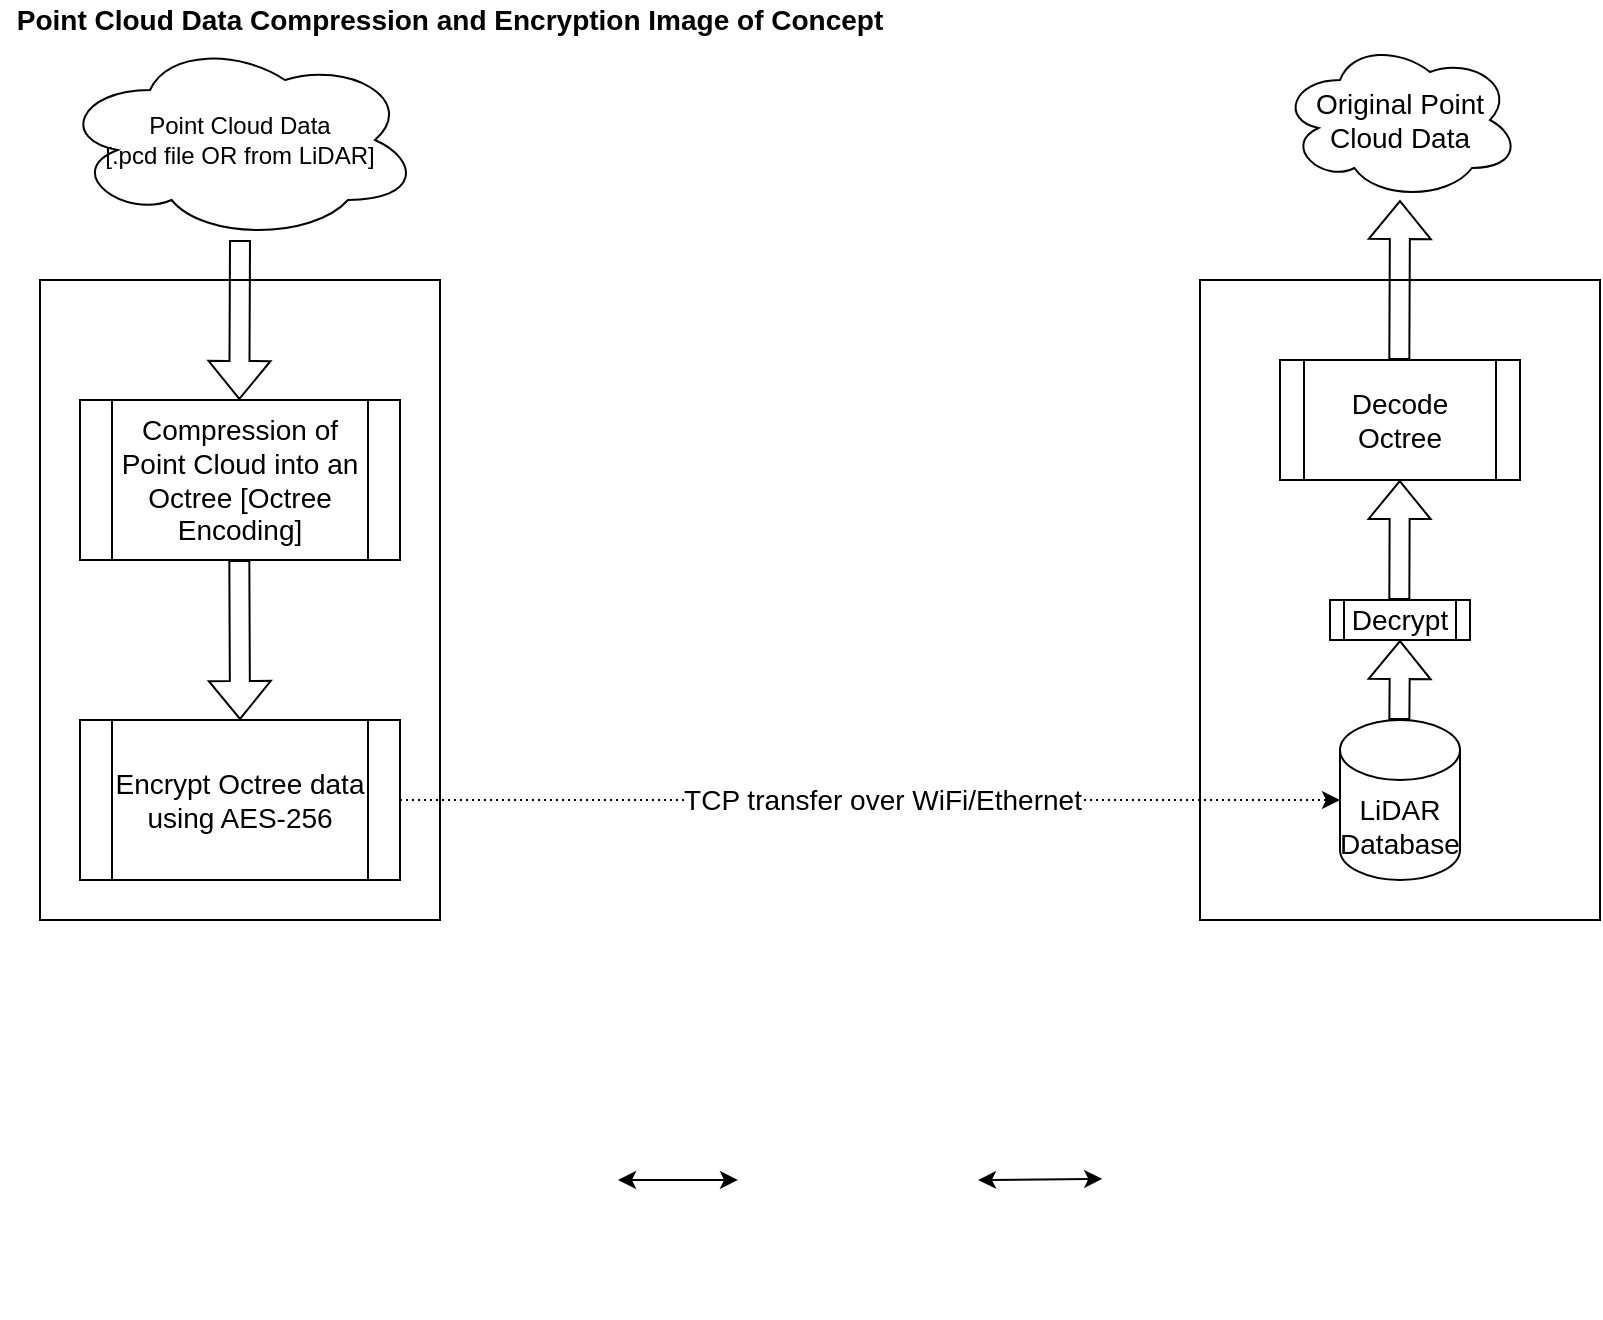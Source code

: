 <mxfile version="20.2.8" type="github">
  <diagram id="6UpNDwpI1nD_NAY1Nvfu" name="Page-1">
    <mxGraphModel dx="1038" dy="583" grid="1" gridSize="10" guides="1" tooltips="1" connect="1" arrows="1" fold="1" page="1" pageScale="1" pageWidth="850" pageHeight="1100" math="0" shadow="0">
      <root>
        <mxCell id="0" />
        <mxCell id="1" parent="0" />
        <mxCell id="mOZohG3tkldl4-SXVd8Q-14" value="" style="rounded=0;whiteSpace=wrap;html=1;fillStyle=auto;fontSize=14;" vertex="1" parent="1">
          <mxGeometry x="600" y="140" width="200" height="320" as="geometry" />
        </mxCell>
        <mxCell id="mOZohG3tkldl4-SXVd8Q-11" value="" style="rounded=0;whiteSpace=wrap;html=1;fontSize=14;fillStyle=auto;" vertex="1" parent="1">
          <mxGeometry x="20" y="140" width="200" height="320" as="geometry" />
        </mxCell>
        <mxCell id="mOZohG3tkldl4-SXVd8Q-1" value="Point Cloud Data &lt;br&gt;[.pcd file OR from LiDAR]" style="ellipse;shape=cloud;whiteSpace=wrap;html=1;" vertex="1" parent="1">
          <mxGeometry x="30" y="20" width="180" height="100" as="geometry" />
        </mxCell>
        <mxCell id="mOZohG3tkldl4-SXVd8Q-2" value="&lt;b&gt;&lt;font style=&quot;font-size: 14px;&quot;&gt;Point Cloud Data Compression and Encryption Image of Concept&lt;/font&gt;&lt;/b&gt;" style="text;html=1;strokeColor=none;fillColor=none;align=center;verticalAlign=middle;whiteSpace=wrap;rounded=0;" vertex="1" parent="1">
          <mxGeometry width="450" height="20" as="geometry" />
        </mxCell>
        <mxCell id="mOZohG3tkldl4-SXVd8Q-3" value="Compression of Point Cloud into an Octree [Octree Encoding]" style="shape=process;whiteSpace=wrap;html=1;backgroundOutline=1;fontSize=14;" vertex="1" parent="1">
          <mxGeometry x="40" y="200" width="160" height="80" as="geometry" />
        </mxCell>
        <mxCell id="mOZohG3tkldl4-SXVd8Q-4" value="" style="shape=flexArrow;endArrow=classic;html=1;rounded=0;fontSize=14;startArrow=none;" edge="1" parent="1" source="mOZohG3tkldl4-SXVd8Q-1">
          <mxGeometry width="50" height="50" relative="1" as="geometry">
            <mxPoint x="119.67" y="120" as="sourcePoint" />
            <mxPoint x="119.67" y="200" as="targetPoint" />
          </mxGeometry>
        </mxCell>
        <mxCell id="mOZohG3tkldl4-SXVd8Q-5" value="" style="shape=flexArrow;endArrow=classic;html=1;rounded=0;fontSize=14;" edge="1" parent="1">
          <mxGeometry width="50" height="50" relative="1" as="geometry">
            <mxPoint x="119.67" y="280" as="sourcePoint" />
            <mxPoint x="120" y="360" as="targetPoint" />
          </mxGeometry>
        </mxCell>
        <mxCell id="mOZohG3tkldl4-SXVd8Q-8" style="edgeStyle=orthogonalEdgeStyle;rounded=0;orthogonalLoop=1;jettySize=auto;html=1;exitX=1;exitY=0.5;exitDx=0;exitDy=0;fontSize=14;dashed=1;dashPattern=1 2;entryX=0;entryY=0.5;entryDx=0;entryDy=0;entryPerimeter=0;" edge="1" parent="1" source="mOZohG3tkldl4-SXVd8Q-6" target="mOZohG3tkldl4-SXVd8Q-16">
          <mxGeometry relative="1" as="geometry">
            <mxPoint x="660" y="399.97" as="targetPoint" />
            <Array as="points" />
          </mxGeometry>
        </mxCell>
        <mxCell id="mOZohG3tkldl4-SXVd8Q-9" value="TCP transfer over WiFi/Ethernet" style="edgeLabel;html=1;align=center;verticalAlign=middle;resizable=0;points=[];fontSize=14;" vertex="1" connectable="0" parent="mOZohG3tkldl4-SXVd8Q-8">
          <mxGeometry x="0.173" y="1" relative="1" as="geometry">
            <mxPoint x="-35" y="1" as="offset" />
          </mxGeometry>
        </mxCell>
        <mxCell id="mOZohG3tkldl4-SXVd8Q-6" value="Encrypt Octree data using AES-256" style="shape=process;whiteSpace=wrap;html=1;backgroundOutline=1;fontSize=14;" vertex="1" parent="1">
          <mxGeometry x="40" y="360" width="160" height="80" as="geometry" />
        </mxCell>
        <mxCell id="mOZohG3tkldl4-SXVd8Q-16" value="LiDAR&lt;br&gt;Database" style="shape=cylinder3;whiteSpace=wrap;html=1;boundedLbl=1;backgroundOutline=1;size=15;fillStyle=auto;fontSize=14;" vertex="1" parent="1">
          <mxGeometry x="670" y="360.0" width="60" height="80" as="geometry" />
        </mxCell>
        <mxCell id="mOZohG3tkldl4-SXVd8Q-17" value="" style="shape=flexArrow;endArrow=classic;html=1;rounded=0;fontSize=14;" edge="1" parent="1">
          <mxGeometry width="50" height="50" relative="1" as="geometry">
            <mxPoint x="699.67" y="360" as="sourcePoint" />
            <mxPoint x="700" y="320" as="targetPoint" />
          </mxGeometry>
        </mxCell>
        <mxCell id="mOZohG3tkldl4-SXVd8Q-18" value="Decrypt" style="shape=process;whiteSpace=wrap;html=1;backgroundOutline=1;fillStyle=auto;fontSize=14;" vertex="1" parent="1">
          <mxGeometry x="665" y="300" width="70" height="20" as="geometry" />
        </mxCell>
        <mxCell id="mOZohG3tkldl4-SXVd8Q-19" value="" style="shape=flexArrow;endArrow=classic;html=1;rounded=0;fontSize=14;" edge="1" parent="1" target="mOZohG3tkldl4-SXVd8Q-20">
          <mxGeometry width="50" height="50" relative="1" as="geometry">
            <mxPoint x="699.67" y="300" as="sourcePoint" />
            <mxPoint x="700" y="240" as="targetPoint" />
          </mxGeometry>
        </mxCell>
        <mxCell id="mOZohG3tkldl4-SXVd8Q-20" value="Decode Octree" style="shape=process;whiteSpace=wrap;html=1;backgroundOutline=1;fillStyle=auto;fontSize=14;" vertex="1" parent="1">
          <mxGeometry x="640" y="180" width="120" height="60" as="geometry" />
        </mxCell>
        <mxCell id="mOZohG3tkldl4-SXVd8Q-21" value="" style="shape=flexArrow;endArrow=classic;html=1;rounded=0;fontSize=14;" edge="1" parent="1" target="mOZohG3tkldl4-SXVd8Q-22">
          <mxGeometry width="50" height="50" relative="1" as="geometry">
            <mxPoint x="699.67" y="180" as="sourcePoint" />
            <mxPoint x="700" y="110" as="targetPoint" />
          </mxGeometry>
        </mxCell>
        <mxCell id="mOZohG3tkldl4-SXVd8Q-22" value="Original Point Cloud Data" style="ellipse;shape=cloud;whiteSpace=wrap;html=1;fillStyle=auto;fontSize=14;" vertex="1" parent="1">
          <mxGeometry x="640" y="20" width="120" height="80" as="geometry" />
        </mxCell>
        <mxCell id="mOZohG3tkldl4-SXVd8Q-24" value="" style="shape=image;verticalLabelPosition=bottom;labelBackgroundColor=default;verticalAlign=top;aspect=fixed;imageAspect=0;image=https://pcl.readthedocs.io/en/latest/_images/octree_bunny.jpg;" vertex="1" parent="1">
          <mxGeometry x="369" y="520" width="120" height="117.6" as="geometry" />
        </mxCell>
        <mxCell id="mOZohG3tkldl4-SXVd8Q-25" value="" style="shape=image;verticalLabelPosition=bottom;labelBackgroundColor=default;verticalAlign=top;aspect=fixed;imageAspect=0;image=https://waldyrious.net/learning-holography/img/stanford-bunny-points.png;" vertex="1" parent="1">
          <mxGeometry x="189" y="520" width="120" height="120" as="geometry" />
        </mxCell>
        <mxCell id="mOZohG3tkldl4-SXVd8Q-27" value="" style="shape=image;verticalLabelPosition=bottom;labelBackgroundColor=default;verticalAlign=top;aspect=fixed;imageAspect=0;image=https://upload.wikimedia.org/wikipedia/commons/5/50/AES_%28Rijndael%29_Round_Function.png;" vertex="1" parent="1">
          <mxGeometry x="554" y="498.63" width="107" height="160.34" as="geometry" />
        </mxCell>
        <mxCell id="mOZohG3tkldl4-SXVd8Q-31" value="" style="endArrow=classic;startArrow=classic;html=1;rounded=0;fontSize=14;entryX=0;entryY=0.595;entryDx=0;entryDy=0;entryPerimeter=0;" edge="1" parent="1" target="mOZohG3tkldl4-SXVd8Q-24">
          <mxGeometry width="50" height="50" relative="1" as="geometry">
            <mxPoint x="309" y="590" as="sourcePoint" />
            <mxPoint x="359" y="540" as="targetPoint" />
          </mxGeometry>
        </mxCell>
        <mxCell id="mOZohG3tkldl4-SXVd8Q-32" value="" style="endArrow=classic;startArrow=classic;html=1;rounded=0;fontSize=14;entryX=-0.027;entryY=0.566;entryDx=0;entryDy=0;entryPerimeter=0;" edge="1" parent="1" target="mOZohG3tkldl4-SXVd8Q-27">
          <mxGeometry width="50" height="50" relative="1" as="geometry">
            <mxPoint x="489" y="590.03" as="sourcePoint" />
            <mxPoint x="549" y="590.002" as="targetPoint" />
          </mxGeometry>
        </mxCell>
      </root>
    </mxGraphModel>
  </diagram>
</mxfile>
